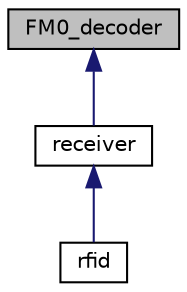 digraph "FM0_decoder"
{
 // LATEX_PDF_SIZE
  edge [fontname="Helvetica",fontsize="10",labelfontname="Helvetica",labelfontsize="10"];
  node [fontname="Helvetica",fontsize="10",shape=record];
  Node1 [label="FM0_decoder",height=0.2,width=0.4,color="black", fillcolor="grey75", style="filled", fontcolor="black",tooltip="This component decodes the packets received from the TAG that have been encoded with FM0 encoding."];
  Node1 -> Node2 [dir="back",color="midnightblue",fontsize="10",style="solid",fontname="Helvetica"];
  Node2 [label="receiver",height=0.2,width=0.4,color="black", fillcolor="white", style="filled",URL="$classreceiver.html",tooltip="This component receives the encoded data from the TAG (DUT), decoding and sending them back to the NI..."];
  Node2 -> Node3 [dir="back",color="midnightblue",fontsize="10",style="solid",fontname="Helvetica"];
  Node3 [label="rfid",height=0.2,width=0.4,color="black", fillcolor="white", style="filled",URL="$classrfid.html",tooltip="Project top level, instantiates the sender, receiver and Avalon Interface."];
}
